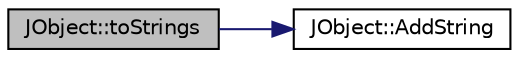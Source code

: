digraph "JObject::toStrings"
{
  edge [fontname="Helvetica",fontsize="10",labelfontname="Helvetica",labelfontsize="10"];
  node [fontname="Helvetica",fontsize="10",shape=record];
  rankdir="LR";
  Node1 [label="JObject::toStrings",height=0.2,width=0.4,color="black", fillcolor="grey75", style="filled" fontcolor="black"];
  Node1 -> Node2 [color="midnightblue",fontsize="10",style="solid",fontname="Helvetica"];
  Node2 [label="JObject::AddString",height=0.2,width=0.4,color="black", fillcolor="white", style="filled",URL="$class_j_object.html#a37f54b2912a0857261b807250e3c5d07"];
}
